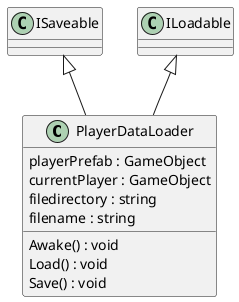 @startuml
class PlayerDataLoader {
    playerPrefab : GameObject
    currentPlayer : GameObject
    filedirectory : string
    filename : string
    Awake() : void
    Load() : void
    Save() : void
}
ISaveable <|-- PlayerDataLoader
ILoadable <|-- PlayerDataLoader
@enduml
